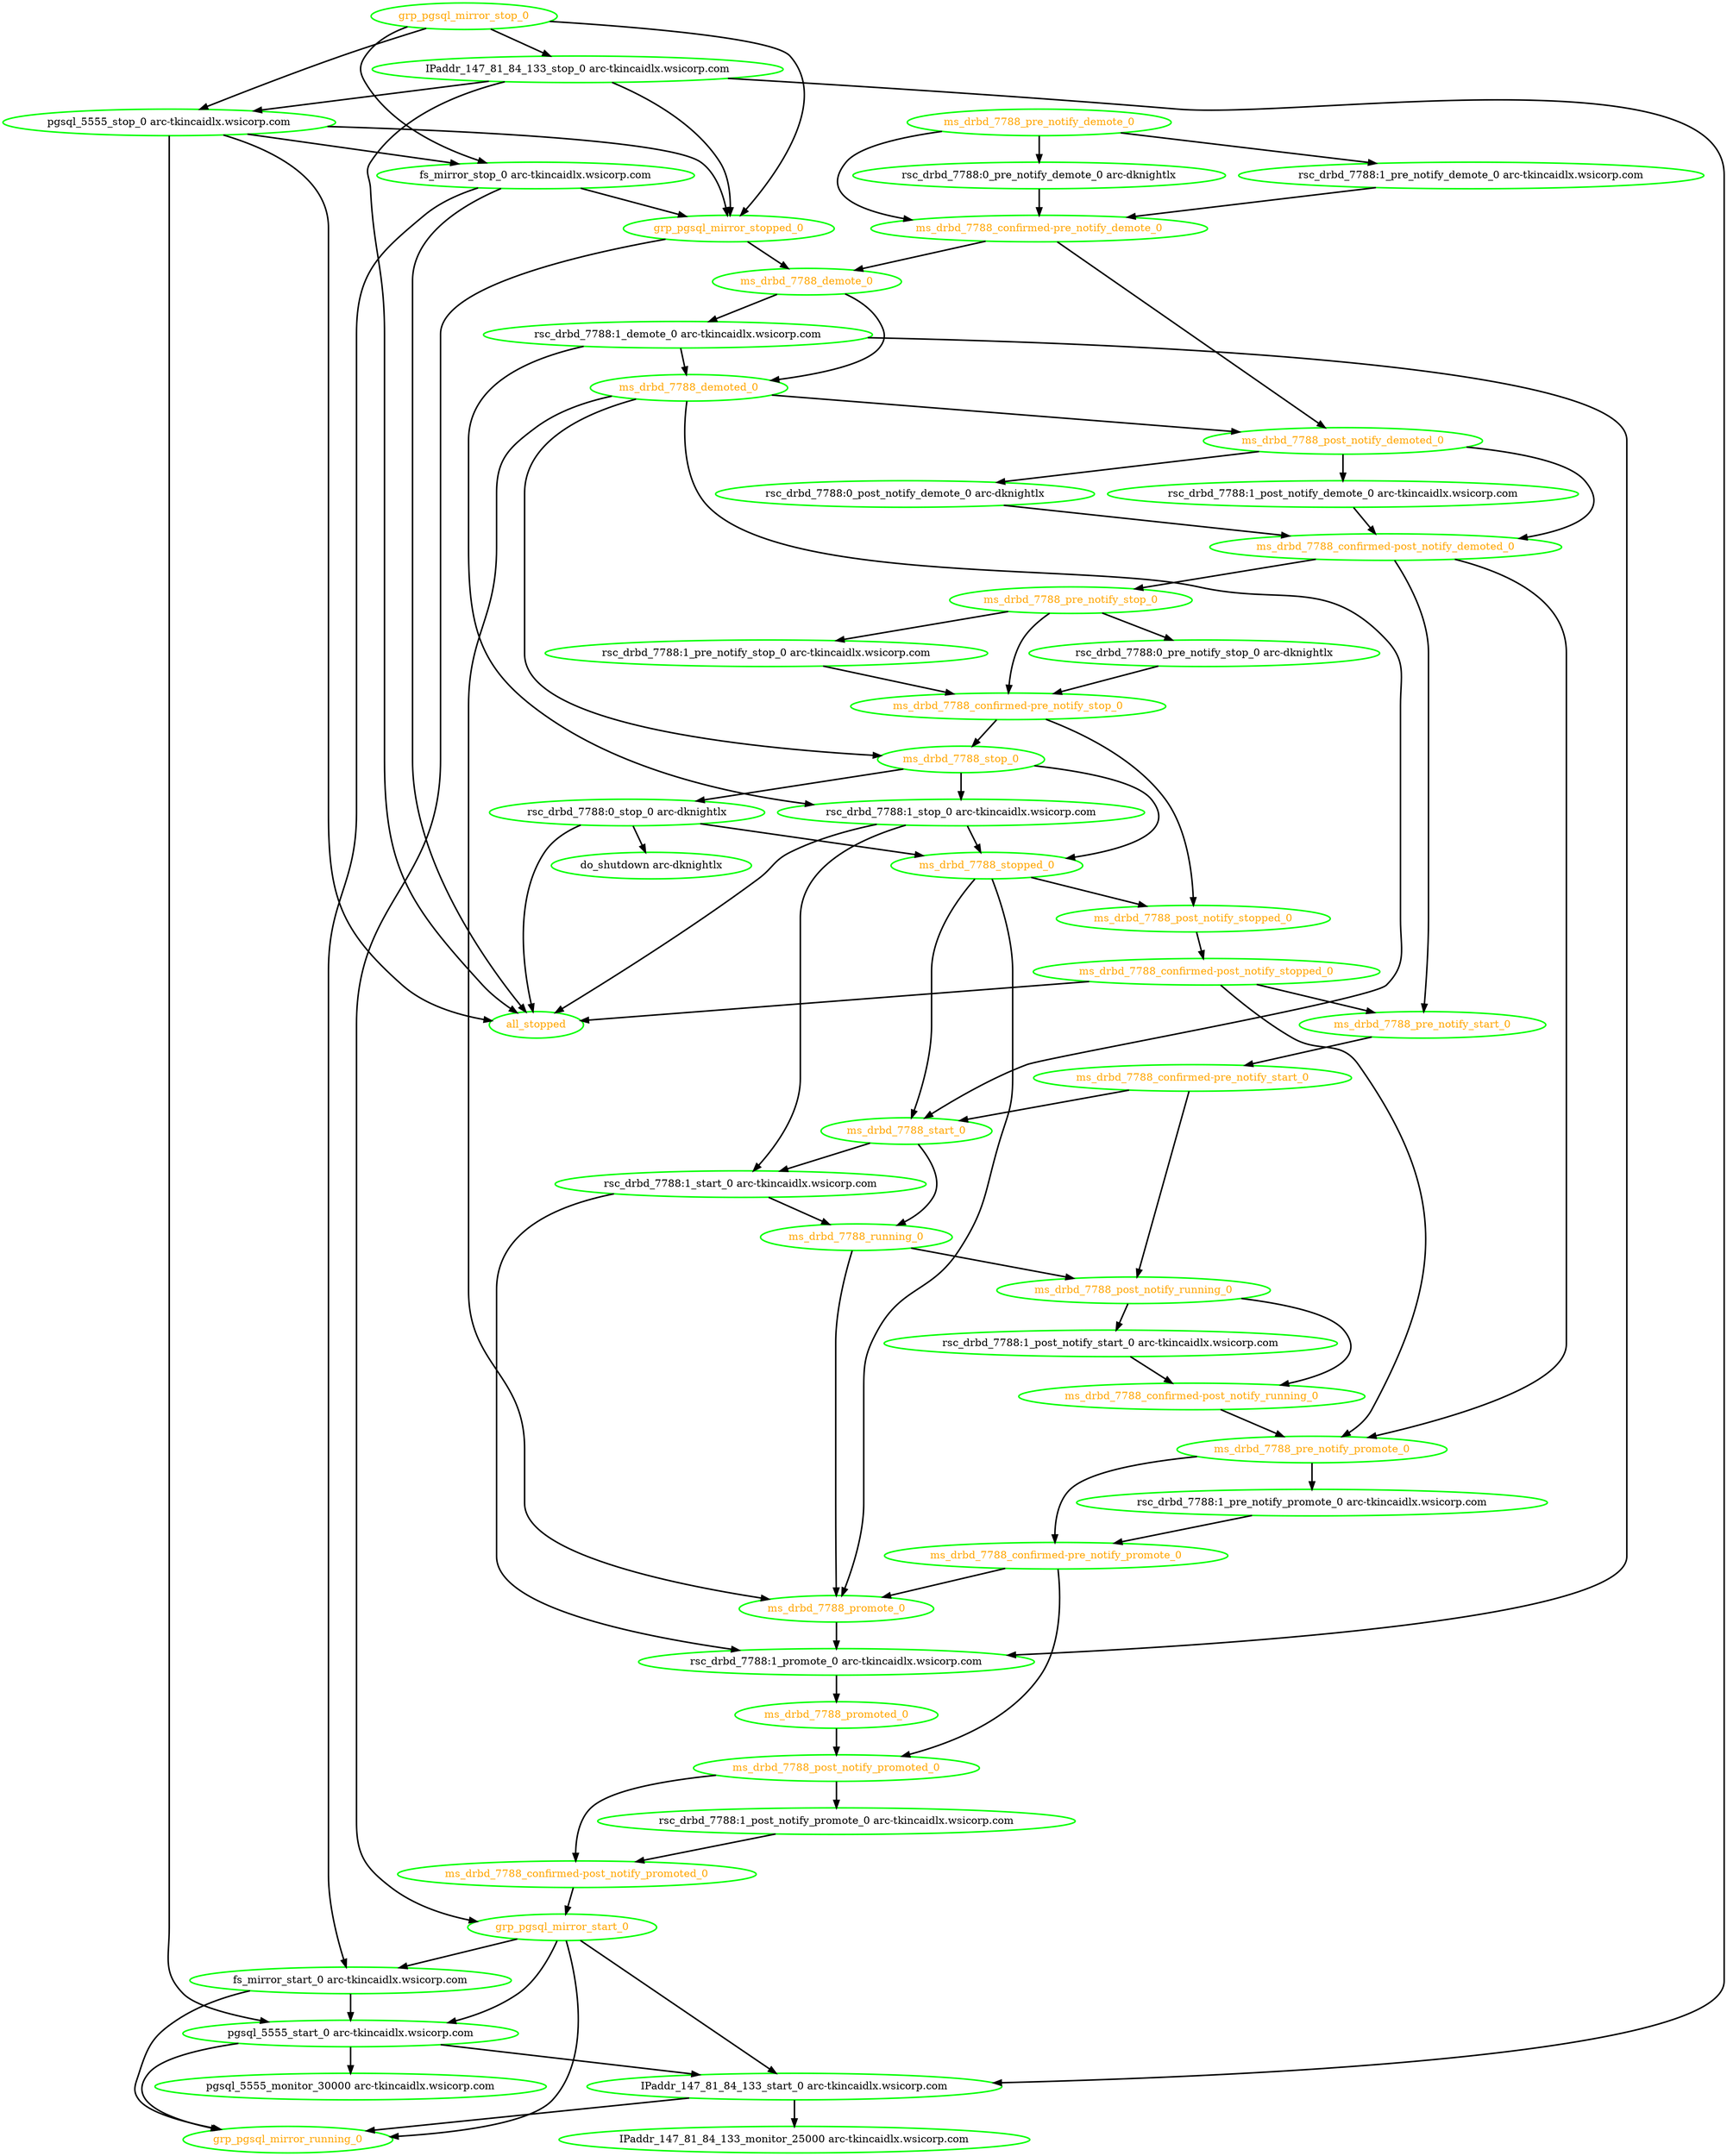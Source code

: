 digraph "g" {
"IPaddr_147_81_84_133_monitor_25000 arc-tkincaidlx.wsicorp.com" [ style=bold color="green" fontcolor="black"  ]
"IPaddr_147_81_84_133_start_0 arc-tkincaidlx.wsicorp.com" -> "IPaddr_147_81_84_133_monitor_25000 arc-tkincaidlx.wsicorp.com" [ style = bold]
"IPaddr_147_81_84_133_start_0 arc-tkincaidlx.wsicorp.com" -> "grp_pgsql_mirror_running_0" [ style = bold]
"IPaddr_147_81_84_133_start_0 arc-tkincaidlx.wsicorp.com" [ style=bold color="green" fontcolor="black"  ]
"IPaddr_147_81_84_133_stop_0 arc-tkincaidlx.wsicorp.com" -> "IPaddr_147_81_84_133_start_0 arc-tkincaidlx.wsicorp.com" [ style = bold]
"IPaddr_147_81_84_133_stop_0 arc-tkincaidlx.wsicorp.com" -> "all_stopped" [ style = bold]
"IPaddr_147_81_84_133_stop_0 arc-tkincaidlx.wsicorp.com" -> "grp_pgsql_mirror_stopped_0" [ style = bold]
"IPaddr_147_81_84_133_stop_0 arc-tkincaidlx.wsicorp.com" -> "pgsql_5555_stop_0 arc-tkincaidlx.wsicorp.com" [ style = bold]
"IPaddr_147_81_84_133_stop_0 arc-tkincaidlx.wsicorp.com" [ style=bold color="green" fontcolor="black"  ]
"all_stopped" [ style=bold color="green" fontcolor="orange"  ]
"do_shutdown arc-dknightlx" [ style=bold color="green" fontcolor="black"  ]
"fs_mirror_start_0 arc-tkincaidlx.wsicorp.com" -> "grp_pgsql_mirror_running_0" [ style = bold]
"fs_mirror_start_0 arc-tkincaidlx.wsicorp.com" -> "pgsql_5555_start_0 arc-tkincaidlx.wsicorp.com" [ style = bold]
"fs_mirror_start_0 arc-tkincaidlx.wsicorp.com" [ style=bold color="green" fontcolor="black"  ]
"fs_mirror_stop_0 arc-tkincaidlx.wsicorp.com" -> "all_stopped" [ style = bold]
"fs_mirror_stop_0 arc-tkincaidlx.wsicorp.com" -> "fs_mirror_start_0 arc-tkincaidlx.wsicorp.com" [ style = bold]
"fs_mirror_stop_0 arc-tkincaidlx.wsicorp.com" -> "grp_pgsql_mirror_stopped_0" [ style = bold]
"fs_mirror_stop_0 arc-tkincaidlx.wsicorp.com" [ style=bold color="green" fontcolor="black"  ]
"grp_pgsql_mirror_running_0" [ style=bold color="green" fontcolor="orange"  ]
"grp_pgsql_mirror_start_0" -> "IPaddr_147_81_84_133_start_0 arc-tkincaidlx.wsicorp.com" [ style = bold]
"grp_pgsql_mirror_start_0" -> "fs_mirror_start_0 arc-tkincaidlx.wsicorp.com" [ style = bold]
"grp_pgsql_mirror_start_0" -> "grp_pgsql_mirror_running_0" [ style = bold]
"grp_pgsql_mirror_start_0" -> "pgsql_5555_start_0 arc-tkincaidlx.wsicorp.com" [ style = bold]
"grp_pgsql_mirror_start_0" [ style=bold color="green" fontcolor="orange"  ]
"grp_pgsql_mirror_stop_0" -> "IPaddr_147_81_84_133_stop_0 arc-tkincaidlx.wsicorp.com" [ style = bold]
"grp_pgsql_mirror_stop_0" -> "fs_mirror_stop_0 arc-tkincaidlx.wsicorp.com" [ style = bold]
"grp_pgsql_mirror_stop_0" -> "grp_pgsql_mirror_stopped_0" [ style = bold]
"grp_pgsql_mirror_stop_0" -> "pgsql_5555_stop_0 arc-tkincaidlx.wsicorp.com" [ style = bold]
"grp_pgsql_mirror_stop_0" [ style=bold color="green" fontcolor="orange"  ]
"grp_pgsql_mirror_stopped_0" -> "grp_pgsql_mirror_start_0" [ style = bold]
"grp_pgsql_mirror_stopped_0" -> "ms_drbd_7788_demote_0" [ style = bold]
"grp_pgsql_mirror_stopped_0" [ style=bold color="green" fontcolor="orange"  ]
"ms_drbd_7788_confirmed-post_notify_demoted_0" -> "ms_drbd_7788_pre_notify_promote_0" [ style = bold]
"ms_drbd_7788_confirmed-post_notify_demoted_0" -> "ms_drbd_7788_pre_notify_start_0" [ style = bold]
"ms_drbd_7788_confirmed-post_notify_demoted_0" -> "ms_drbd_7788_pre_notify_stop_0" [ style = bold]
"ms_drbd_7788_confirmed-post_notify_demoted_0" [ style=bold color="green" fontcolor="orange"  ]
"ms_drbd_7788_confirmed-post_notify_promoted_0" -> "grp_pgsql_mirror_start_0" [ style = bold]
"ms_drbd_7788_confirmed-post_notify_promoted_0" [ style=bold color="green" fontcolor="orange"  ]
"ms_drbd_7788_confirmed-post_notify_running_0" -> "ms_drbd_7788_pre_notify_promote_0" [ style = bold]
"ms_drbd_7788_confirmed-post_notify_running_0" [ style=bold color="green" fontcolor="orange"  ]
"ms_drbd_7788_confirmed-post_notify_stopped_0" -> "all_stopped" [ style = bold]
"ms_drbd_7788_confirmed-post_notify_stopped_0" -> "ms_drbd_7788_pre_notify_promote_0" [ style = bold]
"ms_drbd_7788_confirmed-post_notify_stopped_0" -> "ms_drbd_7788_pre_notify_start_0" [ style = bold]
"ms_drbd_7788_confirmed-post_notify_stopped_0" [ style=bold color="green" fontcolor="orange"  ]
"ms_drbd_7788_confirmed-pre_notify_demote_0" -> "ms_drbd_7788_demote_0" [ style = bold]
"ms_drbd_7788_confirmed-pre_notify_demote_0" -> "ms_drbd_7788_post_notify_demoted_0" [ style = bold]
"ms_drbd_7788_confirmed-pre_notify_demote_0" [ style=bold color="green" fontcolor="orange"  ]
"ms_drbd_7788_confirmed-pre_notify_promote_0" -> "ms_drbd_7788_post_notify_promoted_0" [ style = bold]
"ms_drbd_7788_confirmed-pre_notify_promote_0" -> "ms_drbd_7788_promote_0" [ style = bold]
"ms_drbd_7788_confirmed-pre_notify_promote_0" [ style=bold color="green" fontcolor="orange"  ]
"ms_drbd_7788_confirmed-pre_notify_start_0" -> "ms_drbd_7788_post_notify_running_0" [ style = bold]
"ms_drbd_7788_confirmed-pre_notify_start_0" -> "ms_drbd_7788_start_0" [ style = bold]
"ms_drbd_7788_confirmed-pre_notify_start_0" [ style=bold color="green" fontcolor="orange"  ]
"ms_drbd_7788_confirmed-pre_notify_stop_0" -> "ms_drbd_7788_post_notify_stopped_0" [ style = bold]
"ms_drbd_7788_confirmed-pre_notify_stop_0" -> "ms_drbd_7788_stop_0" [ style = bold]
"ms_drbd_7788_confirmed-pre_notify_stop_0" [ style=bold color="green" fontcolor="orange"  ]
"ms_drbd_7788_demote_0" -> "ms_drbd_7788_demoted_0" [ style = bold]
"ms_drbd_7788_demote_0" -> "rsc_drbd_7788:1_demote_0 arc-tkincaidlx.wsicorp.com" [ style = bold]
"ms_drbd_7788_demote_0" [ style=bold color="green" fontcolor="orange"  ]
"ms_drbd_7788_demoted_0" -> "ms_drbd_7788_post_notify_demoted_0" [ style = bold]
"ms_drbd_7788_demoted_0" -> "ms_drbd_7788_promote_0" [ style = bold]
"ms_drbd_7788_demoted_0" -> "ms_drbd_7788_start_0" [ style = bold]
"ms_drbd_7788_demoted_0" -> "ms_drbd_7788_stop_0" [ style = bold]
"ms_drbd_7788_demoted_0" [ style=bold color="green" fontcolor="orange"  ]
"ms_drbd_7788_post_notify_demoted_0" -> "ms_drbd_7788_confirmed-post_notify_demoted_0" [ style = bold]
"ms_drbd_7788_post_notify_demoted_0" -> "rsc_drbd_7788:0_post_notify_demote_0 arc-dknightlx" [ style = bold]
"ms_drbd_7788_post_notify_demoted_0" -> "rsc_drbd_7788:1_post_notify_demote_0 arc-tkincaidlx.wsicorp.com" [ style = bold]
"ms_drbd_7788_post_notify_demoted_0" [ style=bold color="green" fontcolor="orange"  ]
"ms_drbd_7788_post_notify_promoted_0" -> "ms_drbd_7788_confirmed-post_notify_promoted_0" [ style = bold]
"ms_drbd_7788_post_notify_promoted_0" -> "rsc_drbd_7788:1_post_notify_promote_0 arc-tkincaidlx.wsicorp.com" [ style = bold]
"ms_drbd_7788_post_notify_promoted_0" [ style=bold color="green" fontcolor="orange"  ]
"ms_drbd_7788_post_notify_running_0" -> "ms_drbd_7788_confirmed-post_notify_running_0" [ style = bold]
"ms_drbd_7788_post_notify_running_0" -> "rsc_drbd_7788:1_post_notify_start_0 arc-tkincaidlx.wsicorp.com" [ style = bold]
"ms_drbd_7788_post_notify_running_0" [ style=bold color="green" fontcolor="orange"  ]
"ms_drbd_7788_post_notify_stopped_0" -> "ms_drbd_7788_confirmed-post_notify_stopped_0" [ style = bold]
"ms_drbd_7788_post_notify_stopped_0" [ style=bold color="green" fontcolor="orange"  ]
"ms_drbd_7788_pre_notify_demote_0" -> "ms_drbd_7788_confirmed-pre_notify_demote_0" [ style = bold]
"ms_drbd_7788_pre_notify_demote_0" -> "rsc_drbd_7788:0_pre_notify_demote_0 arc-dknightlx" [ style = bold]
"ms_drbd_7788_pre_notify_demote_0" -> "rsc_drbd_7788:1_pre_notify_demote_0 arc-tkincaidlx.wsicorp.com" [ style = bold]
"ms_drbd_7788_pre_notify_demote_0" [ style=bold color="green" fontcolor="orange"  ]
"ms_drbd_7788_pre_notify_promote_0" -> "ms_drbd_7788_confirmed-pre_notify_promote_0" [ style = bold]
"ms_drbd_7788_pre_notify_promote_0" -> "rsc_drbd_7788:1_pre_notify_promote_0 arc-tkincaidlx.wsicorp.com" [ style = bold]
"ms_drbd_7788_pre_notify_promote_0" [ style=bold color="green" fontcolor="orange"  ]
"ms_drbd_7788_pre_notify_start_0" -> "ms_drbd_7788_confirmed-pre_notify_start_0" [ style = bold]
"ms_drbd_7788_pre_notify_start_0" [ style=bold color="green" fontcolor="orange"  ]
"ms_drbd_7788_pre_notify_stop_0" -> "ms_drbd_7788_confirmed-pre_notify_stop_0" [ style = bold]
"ms_drbd_7788_pre_notify_stop_0" -> "rsc_drbd_7788:0_pre_notify_stop_0 arc-dknightlx" [ style = bold]
"ms_drbd_7788_pre_notify_stop_0" -> "rsc_drbd_7788:1_pre_notify_stop_0 arc-tkincaidlx.wsicorp.com" [ style = bold]
"ms_drbd_7788_pre_notify_stop_0" [ style=bold color="green" fontcolor="orange"  ]
"ms_drbd_7788_promote_0" -> "rsc_drbd_7788:1_promote_0 arc-tkincaidlx.wsicorp.com" [ style = bold]
"ms_drbd_7788_promote_0" [ style=bold color="green" fontcolor="orange"  ]
"ms_drbd_7788_promoted_0" -> "ms_drbd_7788_post_notify_promoted_0" [ style = bold]
"ms_drbd_7788_promoted_0" [ style=bold color="green" fontcolor="orange"  ]
"ms_drbd_7788_running_0" -> "ms_drbd_7788_post_notify_running_0" [ style = bold]
"ms_drbd_7788_running_0" -> "ms_drbd_7788_promote_0" [ style = bold]
"ms_drbd_7788_running_0" [ style=bold color="green" fontcolor="orange"  ]
"ms_drbd_7788_start_0" -> "ms_drbd_7788_running_0" [ style = bold]
"ms_drbd_7788_start_0" -> "rsc_drbd_7788:1_start_0 arc-tkincaidlx.wsicorp.com" [ style = bold]
"ms_drbd_7788_start_0" [ style=bold color="green" fontcolor="orange"  ]
"ms_drbd_7788_stop_0" -> "ms_drbd_7788_stopped_0" [ style = bold]
"ms_drbd_7788_stop_0" -> "rsc_drbd_7788:0_stop_0 arc-dknightlx" [ style = bold]
"ms_drbd_7788_stop_0" -> "rsc_drbd_7788:1_stop_0 arc-tkincaidlx.wsicorp.com" [ style = bold]
"ms_drbd_7788_stop_0" [ style=bold color="green" fontcolor="orange"  ]
"ms_drbd_7788_stopped_0" -> "ms_drbd_7788_post_notify_stopped_0" [ style = bold]
"ms_drbd_7788_stopped_0" -> "ms_drbd_7788_promote_0" [ style = bold]
"ms_drbd_7788_stopped_0" -> "ms_drbd_7788_start_0" [ style = bold]
"ms_drbd_7788_stopped_0" [ style=bold color="green" fontcolor="orange"  ]
"pgsql_5555_monitor_30000 arc-tkincaidlx.wsicorp.com" [ style=bold color="green" fontcolor="black"  ]
"pgsql_5555_start_0 arc-tkincaidlx.wsicorp.com" -> "IPaddr_147_81_84_133_start_0 arc-tkincaidlx.wsicorp.com" [ style = bold]
"pgsql_5555_start_0 arc-tkincaidlx.wsicorp.com" -> "grp_pgsql_mirror_running_0" [ style = bold]
"pgsql_5555_start_0 arc-tkincaidlx.wsicorp.com" -> "pgsql_5555_monitor_30000 arc-tkincaidlx.wsicorp.com" [ style = bold]
"pgsql_5555_start_0 arc-tkincaidlx.wsicorp.com" [ style=bold color="green" fontcolor="black"  ]
"pgsql_5555_stop_0 arc-tkincaidlx.wsicorp.com" -> "all_stopped" [ style = bold]
"pgsql_5555_stop_0 arc-tkincaidlx.wsicorp.com" -> "fs_mirror_stop_0 arc-tkincaidlx.wsicorp.com" [ style = bold]
"pgsql_5555_stop_0 arc-tkincaidlx.wsicorp.com" -> "grp_pgsql_mirror_stopped_0" [ style = bold]
"pgsql_5555_stop_0 arc-tkincaidlx.wsicorp.com" -> "pgsql_5555_start_0 arc-tkincaidlx.wsicorp.com" [ style = bold]
"pgsql_5555_stop_0 arc-tkincaidlx.wsicorp.com" [ style=bold color="green" fontcolor="black"  ]
"rsc_drbd_7788:0_post_notify_demote_0 arc-dknightlx" -> "ms_drbd_7788_confirmed-post_notify_demoted_0" [ style = bold]
"rsc_drbd_7788:0_post_notify_demote_0 arc-dknightlx" [ style=bold color="green" fontcolor="black"  ]
"rsc_drbd_7788:0_pre_notify_demote_0 arc-dknightlx" -> "ms_drbd_7788_confirmed-pre_notify_demote_0" [ style = bold]
"rsc_drbd_7788:0_pre_notify_demote_0 arc-dknightlx" [ style=bold color="green" fontcolor="black"  ]
"rsc_drbd_7788:0_pre_notify_stop_0 arc-dknightlx" -> "ms_drbd_7788_confirmed-pre_notify_stop_0" [ style = bold]
"rsc_drbd_7788:0_pre_notify_stop_0 arc-dknightlx" [ style=bold color="green" fontcolor="black"  ]
"rsc_drbd_7788:0_stop_0 arc-dknightlx" -> "all_stopped" [ style = bold]
"rsc_drbd_7788:0_stop_0 arc-dknightlx" -> "do_shutdown arc-dknightlx" [ style = bold]
"rsc_drbd_7788:0_stop_0 arc-dknightlx" -> "ms_drbd_7788_stopped_0" [ style = bold]
"rsc_drbd_7788:0_stop_0 arc-dknightlx" [ style=bold color="green" fontcolor="black"  ]
"rsc_drbd_7788:1_demote_0 arc-tkincaidlx.wsicorp.com" -> "ms_drbd_7788_demoted_0" [ style = bold]
"rsc_drbd_7788:1_demote_0 arc-tkincaidlx.wsicorp.com" -> "rsc_drbd_7788:1_promote_0 arc-tkincaidlx.wsicorp.com" [ style = bold]
"rsc_drbd_7788:1_demote_0 arc-tkincaidlx.wsicorp.com" -> "rsc_drbd_7788:1_stop_0 arc-tkincaidlx.wsicorp.com" [ style = bold]
"rsc_drbd_7788:1_demote_0 arc-tkincaidlx.wsicorp.com" [ style=bold color="green" fontcolor="black"  ]
"rsc_drbd_7788:1_post_notify_demote_0 arc-tkincaidlx.wsicorp.com" -> "ms_drbd_7788_confirmed-post_notify_demoted_0" [ style = bold]
"rsc_drbd_7788:1_post_notify_demote_0 arc-tkincaidlx.wsicorp.com" [ style=bold color="green" fontcolor="black"  ]
"rsc_drbd_7788:1_post_notify_promote_0 arc-tkincaidlx.wsicorp.com" -> "ms_drbd_7788_confirmed-post_notify_promoted_0" [ style = bold]
"rsc_drbd_7788:1_post_notify_promote_0 arc-tkincaidlx.wsicorp.com" [ style=bold color="green" fontcolor="black"  ]
"rsc_drbd_7788:1_post_notify_start_0 arc-tkincaidlx.wsicorp.com" -> "ms_drbd_7788_confirmed-post_notify_running_0" [ style = bold]
"rsc_drbd_7788:1_post_notify_start_0 arc-tkincaidlx.wsicorp.com" [ style=bold color="green" fontcolor="black"  ]
"rsc_drbd_7788:1_pre_notify_demote_0 arc-tkincaidlx.wsicorp.com" -> "ms_drbd_7788_confirmed-pre_notify_demote_0" [ style = bold]
"rsc_drbd_7788:1_pre_notify_demote_0 arc-tkincaidlx.wsicorp.com" [ style=bold color="green" fontcolor="black"  ]
"rsc_drbd_7788:1_pre_notify_promote_0 arc-tkincaidlx.wsicorp.com" -> "ms_drbd_7788_confirmed-pre_notify_promote_0" [ style = bold]
"rsc_drbd_7788:1_pre_notify_promote_0 arc-tkincaidlx.wsicorp.com" [ style=bold color="green" fontcolor="black"  ]
"rsc_drbd_7788:1_pre_notify_stop_0 arc-tkincaidlx.wsicorp.com" -> "ms_drbd_7788_confirmed-pre_notify_stop_0" [ style = bold]
"rsc_drbd_7788:1_pre_notify_stop_0 arc-tkincaidlx.wsicorp.com" [ style=bold color="green" fontcolor="black"  ]
"rsc_drbd_7788:1_promote_0 arc-tkincaidlx.wsicorp.com" -> "ms_drbd_7788_promoted_0" [ style = bold]
"rsc_drbd_7788:1_promote_0 arc-tkincaidlx.wsicorp.com" [ style=bold color="green" fontcolor="black"  ]
"rsc_drbd_7788:1_start_0 arc-tkincaidlx.wsicorp.com" -> "ms_drbd_7788_running_0" [ style = bold]
"rsc_drbd_7788:1_start_0 arc-tkincaidlx.wsicorp.com" -> "rsc_drbd_7788:1_promote_0 arc-tkincaidlx.wsicorp.com" [ style = bold]
"rsc_drbd_7788:1_start_0 arc-tkincaidlx.wsicorp.com" [ style=bold color="green" fontcolor="black"  ]
"rsc_drbd_7788:1_stop_0 arc-tkincaidlx.wsicorp.com" -> "all_stopped" [ style = bold]
"rsc_drbd_7788:1_stop_0 arc-tkincaidlx.wsicorp.com" -> "ms_drbd_7788_stopped_0" [ style = bold]
"rsc_drbd_7788:1_stop_0 arc-tkincaidlx.wsicorp.com" -> "rsc_drbd_7788:1_start_0 arc-tkincaidlx.wsicorp.com" [ style = bold]
"rsc_drbd_7788:1_stop_0 arc-tkincaidlx.wsicorp.com" [ style=bold color="green" fontcolor="black"  ]
}
